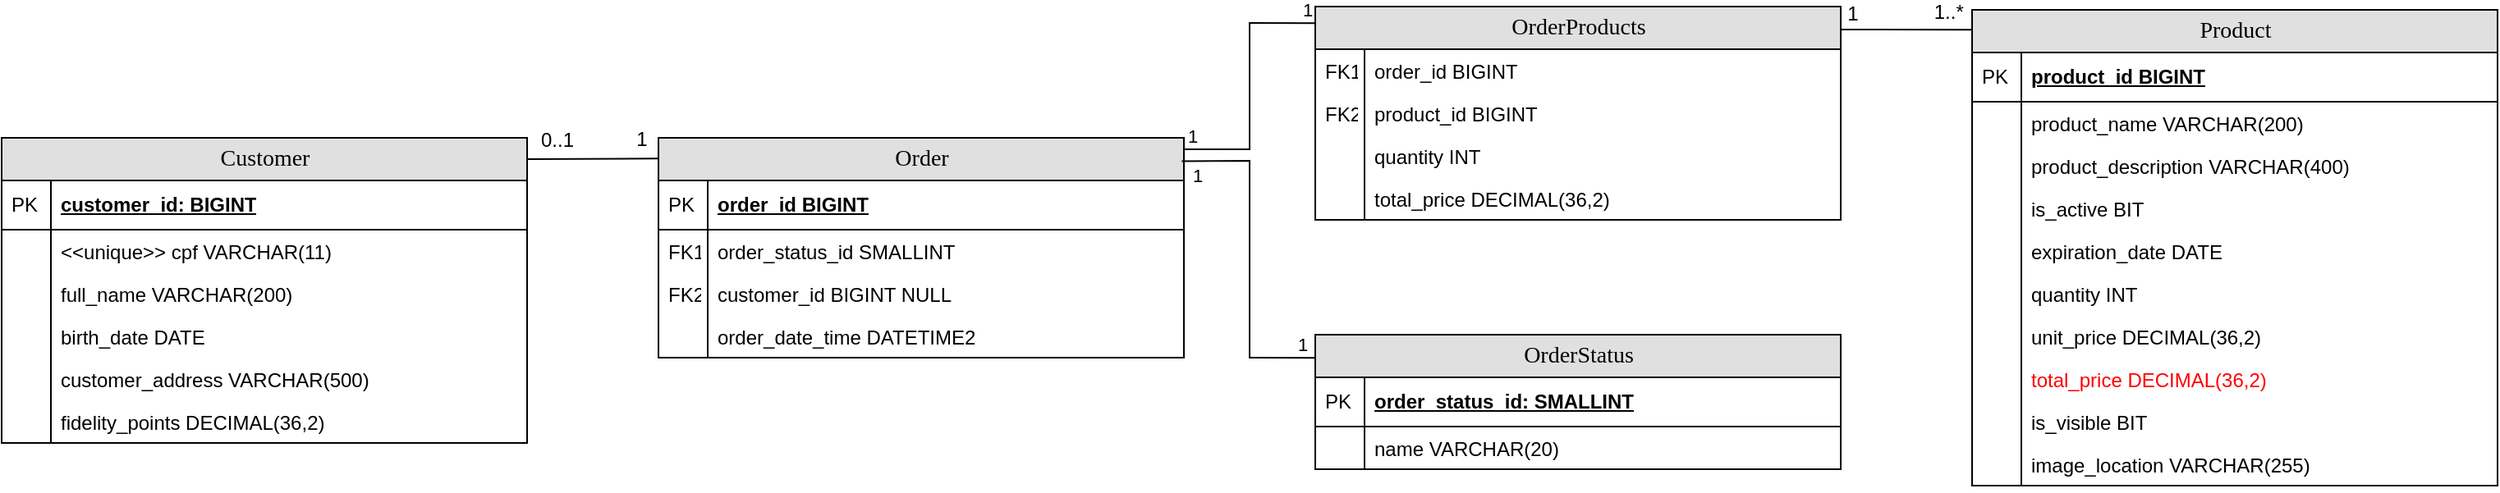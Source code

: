 <mxfile version="20.6.0" type="device"><diagram name="Page-1" id="e56a1550-8fbb-45ad-956c-1786394a9013"><mxGraphModel dx="2202" dy="572" grid="1" gridSize="10" guides="1" tooltips="1" connect="1" arrows="1" fold="1" page="1" pageScale="1" pageWidth="1100" pageHeight="850" background="none" math="0" shadow="0"><root><mxCell id="0"/><mxCell id="1" parent="0"/><mxCell id="2e49270ec7c68f3f-80" value="Customer" style="swimlane;html=1;fontStyle=0;childLayout=stackLayout;horizontal=1;startSize=26;fillColor=#e0e0e0;horizontalStack=0;resizeParent=1;resizeLast=0;collapsible=1;marginBottom=0;swimlaneFillColor=#ffffff;align=center;rounded=0;shadow=0;comic=0;labelBackgroundColor=none;strokeWidth=1;fontFamily=Verdana;fontSize=14" parent="1" vertex="1"><mxGeometry x="-1040" y="120" width="320" height="186" as="geometry"/></mxCell><mxCell id="2e49270ec7c68f3f-81" value="customer_id: BIGINT" style="shape=partialRectangle;top=0;left=0;right=0;bottom=1;html=1;align=left;verticalAlign=middle;fillColor=none;spacingLeft=34;spacingRight=4;whiteSpace=wrap;overflow=hidden;rotatable=0;points=[[0,0.5],[1,0.5]];portConstraint=eastwest;dropTarget=0;fontStyle=5;" parent="2e49270ec7c68f3f-80" vertex="1"><mxGeometry y="26" width="320" height="30" as="geometry"/></mxCell><mxCell id="2e49270ec7c68f3f-82" value="PK" style="shape=partialRectangle;top=0;left=0;bottom=0;html=1;fillColor=none;align=left;verticalAlign=middle;spacingLeft=4;spacingRight=4;whiteSpace=wrap;overflow=hidden;rotatable=0;points=[];portConstraint=eastwest;part=1;" parent="2e49270ec7c68f3f-81" vertex="1" connectable="0"><mxGeometry width="30" height="30" as="geometry"/></mxCell><mxCell id="2e49270ec7c68f3f-83" value="&amp;lt;&amp;lt;unique&amp;gt;&amp;gt; cpf VARCHAR(11)" style="shape=partialRectangle;top=0;left=0;right=0;bottom=0;html=1;align=left;verticalAlign=top;fillColor=none;spacingLeft=34;spacingRight=4;whiteSpace=wrap;overflow=hidden;rotatable=0;points=[[0,0.5],[1,0.5]];portConstraint=eastwest;dropTarget=0;" parent="2e49270ec7c68f3f-80" vertex="1"><mxGeometry y="56" width="320" height="26" as="geometry"/></mxCell><mxCell id="2e49270ec7c68f3f-84" value="" style="shape=partialRectangle;top=0;left=0;bottom=0;html=1;fillColor=none;align=left;verticalAlign=top;spacingLeft=4;spacingRight=4;whiteSpace=wrap;overflow=hidden;rotatable=0;points=[];portConstraint=eastwest;part=1;" parent="2e49270ec7c68f3f-83" vertex="1" connectable="0"><mxGeometry width="30" height="26" as="geometry"/></mxCell><mxCell id="2e49270ec7c68f3f-85" value="full_name VARCHAR(200)" style="shape=partialRectangle;top=0;left=0;right=0;bottom=0;html=1;align=left;verticalAlign=top;fillColor=none;spacingLeft=34;spacingRight=4;whiteSpace=wrap;overflow=hidden;rotatable=0;points=[[0,0.5],[1,0.5]];portConstraint=eastwest;dropTarget=0;" parent="2e49270ec7c68f3f-80" vertex="1"><mxGeometry y="82" width="320" height="26" as="geometry"/></mxCell><mxCell id="2e49270ec7c68f3f-86" value="" style="shape=partialRectangle;top=0;left=0;bottom=0;html=1;fillColor=none;align=left;verticalAlign=top;spacingLeft=4;spacingRight=4;whiteSpace=wrap;overflow=hidden;rotatable=0;points=[];portConstraint=eastwest;part=1;" parent="2e49270ec7c68f3f-85" vertex="1" connectable="0"><mxGeometry width="30" height="26" as="geometry"/></mxCell><mxCell id="2e49270ec7c68f3f-87" value="birth_date DATE" style="shape=partialRectangle;top=0;left=0;right=0;bottom=0;html=1;align=left;verticalAlign=top;fillColor=none;spacingLeft=34;spacingRight=4;whiteSpace=wrap;overflow=hidden;rotatable=0;points=[[0,0.5],[1,0.5]];portConstraint=eastwest;dropTarget=0;" parent="2e49270ec7c68f3f-80" vertex="1"><mxGeometry y="108" width="320" height="26" as="geometry"/></mxCell><mxCell id="2e49270ec7c68f3f-88" value="" style="shape=partialRectangle;top=0;left=0;bottom=0;html=1;fillColor=none;align=left;verticalAlign=top;spacingLeft=4;spacingRight=4;whiteSpace=wrap;overflow=hidden;rotatable=0;points=[];portConstraint=eastwest;part=1;" parent="2e49270ec7c68f3f-87" vertex="1" connectable="0"><mxGeometry width="30" height="26" as="geometry"/></mxCell><mxCell id="3CRR-4whuJt9V_NxzgfN-4" value="customer_address VARCHAR(500)" style="shape=partialRectangle;top=0;left=0;right=0;bottom=0;html=1;align=left;verticalAlign=top;fillColor=none;spacingLeft=34;spacingRight=4;whiteSpace=wrap;overflow=hidden;rotatable=0;points=[[0,0.5],[1,0.5]];portConstraint=eastwest;dropTarget=0;" parent="2e49270ec7c68f3f-80" vertex="1"><mxGeometry y="134" width="320" height="26" as="geometry"/></mxCell><mxCell id="3CRR-4whuJt9V_NxzgfN-5" value="" style="shape=partialRectangle;top=0;left=0;bottom=0;html=1;fillColor=none;align=left;verticalAlign=top;spacingLeft=4;spacingRight=4;whiteSpace=wrap;overflow=hidden;rotatable=0;points=[];portConstraint=eastwest;part=1;" parent="3CRR-4whuJt9V_NxzgfN-4" vertex="1" connectable="0"><mxGeometry width="30" height="26" as="geometry"/></mxCell><mxCell id="3CRR-4whuJt9V_NxzgfN-6" value="fidelity_points DECIMAL(36,2)" style="shape=partialRectangle;top=0;left=0;right=0;bottom=0;html=1;align=left;verticalAlign=top;fillColor=none;spacingLeft=34;spacingRight=4;whiteSpace=wrap;overflow=hidden;rotatable=0;points=[[0,0.5],[1,0.5]];portConstraint=eastwest;dropTarget=0;" parent="2e49270ec7c68f3f-80" vertex="1"><mxGeometry y="160" width="320" height="26" as="geometry"/></mxCell><mxCell id="3CRR-4whuJt9V_NxzgfN-7" value="" style="shape=partialRectangle;top=0;left=0;bottom=0;html=1;fillColor=none;align=left;verticalAlign=top;spacingLeft=4;spacingRight=4;whiteSpace=wrap;overflow=hidden;rotatable=0;points=[];portConstraint=eastwest;part=1;" parent="3CRR-4whuJt9V_NxzgfN-6" vertex="1" connectable="0"><mxGeometry width="30" height="26" as="geometry"/></mxCell><mxCell id="3CRR-4whuJt9V_NxzgfN-12" value="Product" style="swimlane;html=1;fontStyle=0;childLayout=stackLayout;horizontal=1;startSize=26;fillColor=#e0e0e0;horizontalStack=0;resizeParent=1;resizeLast=0;collapsible=1;marginBottom=0;swimlaneFillColor=#ffffff;align=center;rounded=0;shadow=0;comic=0;labelBackgroundColor=none;strokeWidth=1;fontFamily=Verdana;fontSize=14" parent="1" vertex="1"><mxGeometry x="160" y="42" width="320" height="290" as="geometry"/></mxCell><mxCell id="3CRR-4whuJt9V_NxzgfN-13" value="product_id BIGINT" style="shape=partialRectangle;top=0;left=0;right=0;bottom=1;html=1;align=left;verticalAlign=middle;fillColor=none;spacingLeft=34;spacingRight=4;whiteSpace=wrap;overflow=hidden;rotatable=0;points=[[0,0.5],[1,0.5]];portConstraint=eastwest;dropTarget=0;fontStyle=5;" parent="3CRR-4whuJt9V_NxzgfN-12" vertex="1"><mxGeometry y="26" width="320" height="30" as="geometry"/></mxCell><mxCell id="3CRR-4whuJt9V_NxzgfN-14" value="PK" style="shape=partialRectangle;top=0;left=0;bottom=0;html=1;fillColor=none;align=left;verticalAlign=middle;spacingLeft=4;spacingRight=4;whiteSpace=wrap;overflow=hidden;rotatable=0;points=[];portConstraint=eastwest;part=1;" parent="3CRR-4whuJt9V_NxzgfN-13" vertex="1" connectable="0"><mxGeometry width="30" height="30" as="geometry"/></mxCell><mxCell id="3CRR-4whuJt9V_NxzgfN-15" value="product_name VARCHAR(200)" style="shape=partialRectangle;top=0;left=0;right=0;bottom=0;html=1;align=left;verticalAlign=top;fillColor=none;spacingLeft=34;spacingRight=4;whiteSpace=wrap;overflow=hidden;rotatable=0;points=[[0,0.5],[1,0.5]];portConstraint=eastwest;dropTarget=0;" parent="3CRR-4whuJt9V_NxzgfN-12" vertex="1"><mxGeometry y="56" width="320" height="26" as="geometry"/></mxCell><mxCell id="3CRR-4whuJt9V_NxzgfN-16" value="" style="shape=partialRectangle;top=0;left=0;bottom=0;html=1;fillColor=none;align=left;verticalAlign=top;spacingLeft=4;spacingRight=4;whiteSpace=wrap;overflow=hidden;rotatable=0;points=[];portConstraint=eastwest;part=1;" parent="3CRR-4whuJt9V_NxzgfN-15" vertex="1" connectable="0"><mxGeometry width="30" height="26" as="geometry"/></mxCell><mxCell id="3CRR-4whuJt9V_NxzgfN-17" value="product_description VARCHAR(400)" style="shape=partialRectangle;top=0;left=0;right=0;bottom=0;html=1;align=left;verticalAlign=top;fillColor=none;spacingLeft=34;spacingRight=4;whiteSpace=wrap;overflow=hidden;rotatable=0;points=[[0,0.5],[1,0.5]];portConstraint=eastwest;dropTarget=0;" parent="3CRR-4whuJt9V_NxzgfN-12" vertex="1"><mxGeometry y="82" width="320" height="26" as="geometry"/></mxCell><mxCell id="3CRR-4whuJt9V_NxzgfN-18" value="" style="shape=partialRectangle;top=0;left=0;bottom=0;html=1;fillColor=none;align=left;verticalAlign=top;spacingLeft=4;spacingRight=4;whiteSpace=wrap;overflow=hidden;rotatable=0;points=[];portConstraint=eastwest;part=1;" parent="3CRR-4whuJt9V_NxzgfN-17" vertex="1" connectable="0"><mxGeometry width="30" height="26" as="geometry"/></mxCell><mxCell id="3CRR-4whuJt9V_NxzgfN-19" value="is_active BIT" style="shape=partialRectangle;top=0;left=0;right=0;bottom=0;html=1;align=left;verticalAlign=top;fillColor=none;spacingLeft=34;spacingRight=4;whiteSpace=wrap;overflow=hidden;rotatable=0;points=[[0,0.5],[1,0.5]];portConstraint=eastwest;dropTarget=0;" parent="3CRR-4whuJt9V_NxzgfN-12" vertex="1"><mxGeometry y="108" width="320" height="26" as="geometry"/></mxCell><mxCell id="3CRR-4whuJt9V_NxzgfN-20" value="" style="shape=partialRectangle;top=0;left=0;bottom=0;html=1;fillColor=none;align=left;verticalAlign=top;spacingLeft=4;spacingRight=4;whiteSpace=wrap;overflow=hidden;rotatable=0;points=[];portConstraint=eastwest;part=1;" parent="3CRR-4whuJt9V_NxzgfN-19" vertex="1" connectable="0"><mxGeometry width="30" height="26" as="geometry"/></mxCell><mxCell id="3CRR-4whuJt9V_NxzgfN-21" value="expiration_date DATE" style="shape=partialRectangle;top=0;left=0;right=0;bottom=0;html=1;align=left;verticalAlign=top;fillColor=none;spacingLeft=34;spacingRight=4;whiteSpace=wrap;overflow=hidden;rotatable=0;points=[[0,0.5],[1,0.5]];portConstraint=eastwest;dropTarget=0;" parent="3CRR-4whuJt9V_NxzgfN-12" vertex="1"><mxGeometry y="134" width="320" height="26" as="geometry"/></mxCell><mxCell id="3CRR-4whuJt9V_NxzgfN-22" value="" style="shape=partialRectangle;top=0;left=0;bottom=0;html=1;fillColor=none;align=left;verticalAlign=top;spacingLeft=4;spacingRight=4;whiteSpace=wrap;overflow=hidden;rotatable=0;points=[];portConstraint=eastwest;part=1;" parent="3CRR-4whuJt9V_NxzgfN-21" vertex="1" connectable="0"><mxGeometry width="30" height="26" as="geometry"/></mxCell><mxCell id="3CRR-4whuJt9V_NxzgfN-23" value="quantity INT" style="shape=partialRectangle;top=0;left=0;right=0;bottom=0;html=1;align=left;verticalAlign=top;fillColor=none;spacingLeft=34;spacingRight=4;whiteSpace=wrap;overflow=hidden;rotatable=0;points=[[0,0.5],[1,0.5]];portConstraint=eastwest;dropTarget=0;" parent="3CRR-4whuJt9V_NxzgfN-12" vertex="1"><mxGeometry y="160" width="320" height="26" as="geometry"/></mxCell><mxCell id="3CRR-4whuJt9V_NxzgfN-24" value="" style="shape=partialRectangle;top=0;left=0;bottom=0;html=1;fillColor=none;align=left;verticalAlign=top;spacingLeft=4;spacingRight=4;whiteSpace=wrap;overflow=hidden;rotatable=0;points=[];portConstraint=eastwest;part=1;" parent="3CRR-4whuJt9V_NxzgfN-23" vertex="1" connectable="0"><mxGeometry width="30" height="26" as="geometry"/></mxCell><mxCell id="3CRR-4whuJt9V_NxzgfN-52" value="unit_price DECIMAL(36,2)" style="shape=partialRectangle;top=0;left=0;right=0;bottom=0;html=1;align=left;verticalAlign=top;fillColor=none;spacingLeft=34;spacingRight=4;whiteSpace=wrap;overflow=hidden;rotatable=0;points=[[0,0.5],[1,0.5]];portConstraint=eastwest;dropTarget=0;" parent="3CRR-4whuJt9V_NxzgfN-12" vertex="1"><mxGeometry y="186" width="320" height="26" as="geometry"/></mxCell><mxCell id="3CRR-4whuJt9V_NxzgfN-53" value="" style="shape=partialRectangle;top=0;left=0;bottom=0;html=1;fillColor=none;align=left;verticalAlign=top;spacingLeft=4;spacingRight=4;whiteSpace=wrap;overflow=hidden;rotatable=0;points=[];portConstraint=eastwest;part=1;" parent="3CRR-4whuJt9V_NxzgfN-52" vertex="1" connectable="0"><mxGeometry width="30" height="26" as="geometry"/></mxCell><mxCell id="3CRR-4whuJt9V_NxzgfN-54" value="&lt;font color=&quot;#FF0000&quot;&gt;total_price DECIMAL(36,2)&lt;/font&gt;" style="shape=partialRectangle;top=0;left=0;right=0;bottom=0;html=1;align=left;verticalAlign=top;fillColor=none;spacingLeft=34;spacingRight=4;whiteSpace=wrap;overflow=hidden;rotatable=0;points=[[0,0.5],[1,0.5]];portConstraint=eastwest;dropTarget=0;" parent="3CRR-4whuJt9V_NxzgfN-12" vertex="1"><mxGeometry y="212" width="320" height="26" as="geometry"/></mxCell><mxCell id="3CRR-4whuJt9V_NxzgfN-55" value="" style="shape=partialRectangle;top=0;left=0;bottom=0;html=1;fillColor=none;align=left;verticalAlign=top;spacingLeft=4;spacingRight=4;whiteSpace=wrap;overflow=hidden;rotatable=0;points=[];portConstraint=eastwest;part=1;" parent="3CRR-4whuJt9V_NxzgfN-54" vertex="1" connectable="0"><mxGeometry width="30" height="26" as="geometry"/></mxCell><mxCell id="3CRR-4whuJt9V_NxzgfN-56" value="is_visible BIT" style="shape=partialRectangle;top=0;left=0;right=0;bottom=0;html=1;align=left;verticalAlign=top;fillColor=none;spacingLeft=34;spacingRight=4;whiteSpace=wrap;overflow=hidden;rotatable=0;points=[[0,0.5],[1,0.5]];portConstraint=eastwest;dropTarget=0;" parent="3CRR-4whuJt9V_NxzgfN-12" vertex="1"><mxGeometry y="238" width="320" height="26" as="geometry"/></mxCell><mxCell id="3CRR-4whuJt9V_NxzgfN-57" value="" style="shape=partialRectangle;top=0;left=0;bottom=0;html=1;fillColor=none;align=left;verticalAlign=top;spacingLeft=4;spacingRight=4;whiteSpace=wrap;overflow=hidden;rotatable=0;points=[];portConstraint=eastwest;part=1;" parent="3CRR-4whuJt9V_NxzgfN-56" vertex="1" connectable="0"><mxGeometry width="30" height="26" as="geometry"/></mxCell><mxCell id="3CRR-4whuJt9V_NxzgfN-58" value="image_location VARCHAR(255)" style="shape=partialRectangle;top=0;left=0;right=0;bottom=0;html=1;align=left;verticalAlign=top;fillColor=none;spacingLeft=34;spacingRight=4;whiteSpace=wrap;overflow=hidden;rotatable=0;points=[[0,0.5],[1,0.5]];portConstraint=eastwest;dropTarget=0;" parent="3CRR-4whuJt9V_NxzgfN-12" vertex="1"><mxGeometry y="264" width="320" height="26" as="geometry"/></mxCell><mxCell id="3CRR-4whuJt9V_NxzgfN-59" value="" style="shape=partialRectangle;top=0;left=0;bottom=0;html=1;fillColor=none;align=left;verticalAlign=top;spacingLeft=4;spacingRight=4;whiteSpace=wrap;overflow=hidden;rotatable=0;points=[];portConstraint=eastwest;part=1;" parent="3CRR-4whuJt9V_NxzgfN-58" vertex="1" connectable="0"><mxGeometry width="30" height="26" as="geometry"/></mxCell><mxCell id="3CRR-4whuJt9V_NxzgfN-25" value="Order" style="swimlane;html=1;fontStyle=0;childLayout=stackLayout;horizontal=1;startSize=26;fillColor=#e0e0e0;horizontalStack=0;resizeParent=1;resizeLast=0;collapsible=1;marginBottom=0;swimlaneFillColor=#ffffff;align=center;rounded=0;shadow=0;comic=0;labelBackgroundColor=none;strokeWidth=1;fontFamily=Verdana;fontSize=14" parent="1" vertex="1"><mxGeometry x="-640" y="120" width="320" height="134" as="geometry"/></mxCell><mxCell id="3CRR-4whuJt9V_NxzgfN-26" value="order_id BIGINT" style="shape=partialRectangle;top=0;left=0;right=0;bottom=1;html=1;align=left;verticalAlign=middle;fillColor=none;spacingLeft=34;spacingRight=4;whiteSpace=wrap;overflow=hidden;rotatable=0;points=[[0,0.5],[1,0.5]];portConstraint=eastwest;dropTarget=0;fontStyle=5;" parent="3CRR-4whuJt9V_NxzgfN-25" vertex="1"><mxGeometry y="26" width="320" height="30" as="geometry"/></mxCell><mxCell id="3CRR-4whuJt9V_NxzgfN-27" value="PK" style="shape=partialRectangle;top=0;left=0;bottom=0;html=1;fillColor=none;align=left;verticalAlign=middle;spacingLeft=4;spacingRight=4;whiteSpace=wrap;overflow=hidden;rotatable=0;points=[];portConstraint=eastwest;part=1;" parent="3CRR-4whuJt9V_NxzgfN-26" vertex="1" connectable="0"><mxGeometry width="30" height="30" as="geometry"/></mxCell><mxCell id="3CRR-4whuJt9V_NxzgfN-30" value="order_status_id SMALLINT" style="shape=partialRectangle;top=0;left=0;right=0;bottom=0;html=1;align=left;verticalAlign=top;fillColor=none;spacingLeft=34;spacingRight=4;whiteSpace=wrap;overflow=hidden;rotatable=0;points=[[0,0.5],[1,0.5]];portConstraint=eastwest;dropTarget=0;" parent="3CRR-4whuJt9V_NxzgfN-25" vertex="1"><mxGeometry y="56" width="320" height="26" as="geometry"/></mxCell><mxCell id="3CRR-4whuJt9V_NxzgfN-31" value="FK1" style="shape=partialRectangle;top=0;left=0;bottom=0;html=1;fillColor=none;align=left;verticalAlign=top;spacingLeft=4;spacingRight=4;whiteSpace=wrap;overflow=hidden;rotatable=0;points=[];portConstraint=eastwest;part=1;" parent="3CRR-4whuJt9V_NxzgfN-30" vertex="1" connectable="0"><mxGeometry width="30" height="26" as="geometry"/></mxCell><mxCell id="3CRR-4whuJt9V_NxzgfN-32" value="customer_id BIGINT NULL" style="shape=partialRectangle;top=0;left=0;right=0;bottom=0;html=1;align=left;verticalAlign=top;fillColor=none;spacingLeft=34;spacingRight=4;whiteSpace=wrap;overflow=hidden;rotatable=0;points=[[0,0.5],[1,0.5]];portConstraint=eastwest;dropTarget=0;" parent="3CRR-4whuJt9V_NxzgfN-25" vertex="1"><mxGeometry y="82" width="320" height="26" as="geometry"/></mxCell><mxCell id="3CRR-4whuJt9V_NxzgfN-33" value="FK2" style="shape=partialRectangle;top=0;left=0;bottom=0;html=1;fillColor=none;align=left;verticalAlign=top;spacingLeft=4;spacingRight=4;whiteSpace=wrap;overflow=hidden;rotatable=0;points=[];portConstraint=eastwest;part=1;" parent="3CRR-4whuJt9V_NxzgfN-32" vertex="1" connectable="0"><mxGeometry width="30" height="26" as="geometry"/></mxCell><mxCell id="3CRR-4whuJt9V_NxzgfN-34" value="order_date_time DATETIME2" style="shape=partialRectangle;top=0;left=0;right=0;bottom=0;html=1;align=left;verticalAlign=top;fillColor=none;spacingLeft=34;spacingRight=4;whiteSpace=wrap;overflow=hidden;rotatable=0;points=[[0,0.5],[1,0.5]];portConstraint=eastwest;dropTarget=0;" parent="3CRR-4whuJt9V_NxzgfN-25" vertex="1"><mxGeometry y="108" width="320" height="26" as="geometry"/></mxCell><mxCell id="3CRR-4whuJt9V_NxzgfN-35" value="" style="shape=partialRectangle;top=0;left=0;bottom=0;html=1;fillColor=none;align=left;verticalAlign=top;spacingLeft=4;spacingRight=4;whiteSpace=wrap;overflow=hidden;rotatable=0;points=[];portConstraint=eastwest;part=1;" parent="3CRR-4whuJt9V_NxzgfN-34" vertex="1" connectable="0"><mxGeometry width="30" height="26" as="geometry"/></mxCell><mxCell id="3CRR-4whuJt9V_NxzgfN-38" value="OrderStatus" style="swimlane;html=1;fontStyle=0;childLayout=stackLayout;horizontal=1;startSize=26;fillColor=#e0e0e0;horizontalStack=0;resizeParent=1;resizeLast=0;collapsible=1;marginBottom=0;swimlaneFillColor=#ffffff;align=center;rounded=0;shadow=0;comic=0;labelBackgroundColor=none;strokeWidth=1;fontFamily=Verdana;fontSize=14" parent="1" vertex="1"><mxGeometry x="-240" y="240" width="320" height="82" as="geometry"/></mxCell><mxCell id="3CRR-4whuJt9V_NxzgfN-39" value="order_status_id: SMALLINT" style="shape=partialRectangle;top=0;left=0;right=0;bottom=1;html=1;align=left;verticalAlign=middle;fillColor=none;spacingLeft=34;spacingRight=4;whiteSpace=wrap;overflow=hidden;rotatable=0;points=[[0,0.5],[1,0.5]];portConstraint=eastwest;dropTarget=0;fontStyle=5;" parent="3CRR-4whuJt9V_NxzgfN-38" vertex="1"><mxGeometry y="26" width="320" height="30" as="geometry"/></mxCell><mxCell id="3CRR-4whuJt9V_NxzgfN-40" value="PK" style="shape=partialRectangle;top=0;left=0;bottom=0;html=1;fillColor=none;align=left;verticalAlign=middle;spacingLeft=4;spacingRight=4;whiteSpace=wrap;overflow=hidden;rotatable=0;points=[];portConstraint=eastwest;part=1;" parent="3CRR-4whuJt9V_NxzgfN-39" vertex="1" connectable="0"><mxGeometry width="30" height="30" as="geometry"/></mxCell><mxCell id="3CRR-4whuJt9V_NxzgfN-43" value="name VARCHAR(20)" style="shape=partialRectangle;top=0;left=0;right=0;bottom=0;html=1;align=left;verticalAlign=top;fillColor=none;spacingLeft=34;spacingRight=4;whiteSpace=wrap;overflow=hidden;rotatable=0;points=[[0,0.5],[1,0.5]];portConstraint=eastwest;dropTarget=0;" parent="3CRR-4whuJt9V_NxzgfN-38" vertex="1"><mxGeometry y="56" width="320" height="26" as="geometry"/></mxCell><mxCell id="3CRR-4whuJt9V_NxzgfN-44" value="" style="shape=partialRectangle;top=0;left=0;bottom=0;html=1;fillColor=none;align=left;verticalAlign=top;spacingLeft=4;spacingRight=4;whiteSpace=wrap;overflow=hidden;rotatable=0;points=[];portConstraint=eastwest;part=1;" parent="3CRR-4whuJt9V_NxzgfN-43" vertex="1" connectable="0"><mxGeometry width="30" height="26" as="geometry"/></mxCell><mxCell id="3CRR-4whuJt9V_NxzgfN-68" value="OrderProducts" style="swimlane;html=1;fontStyle=0;childLayout=stackLayout;horizontal=1;startSize=26;fillColor=#e0e0e0;horizontalStack=0;resizeParent=1;resizeLast=0;collapsible=1;marginBottom=0;swimlaneFillColor=#ffffff;align=center;rounded=0;shadow=0;comic=0;labelBackgroundColor=none;strokeWidth=1;fontFamily=Verdana;fontSize=14" parent="1" vertex="1"><mxGeometry x="-240" y="40" width="320" height="130" as="geometry"/></mxCell><mxCell id="3CRR-4whuJt9V_NxzgfN-71" value="order_id BIGINT" style="shape=partialRectangle;top=0;left=0;right=0;bottom=0;html=1;align=left;verticalAlign=top;fillColor=none;spacingLeft=34;spacingRight=4;whiteSpace=wrap;overflow=hidden;rotatable=0;points=[[0,0.5],[1,0.5]];portConstraint=eastwest;dropTarget=0;" parent="3CRR-4whuJt9V_NxzgfN-68" vertex="1"><mxGeometry y="26" width="320" height="26" as="geometry"/></mxCell><mxCell id="3CRR-4whuJt9V_NxzgfN-72" value="FK1" style="shape=partialRectangle;top=0;left=0;bottom=0;html=1;fillColor=none;align=left;verticalAlign=top;spacingLeft=4;spacingRight=4;whiteSpace=wrap;overflow=hidden;rotatable=0;points=[];portConstraint=eastwest;part=1;" parent="3CRR-4whuJt9V_NxzgfN-71" vertex="1" connectable="0"><mxGeometry width="30" height="26" as="geometry"/></mxCell><mxCell id="3CRR-4whuJt9V_NxzgfN-73" value="product_id BIGINT" style="shape=partialRectangle;top=0;left=0;right=0;bottom=0;html=1;align=left;verticalAlign=top;fillColor=none;spacingLeft=34;spacingRight=4;whiteSpace=wrap;overflow=hidden;rotatable=0;points=[[0,0.5],[1,0.5]];portConstraint=eastwest;dropTarget=0;" parent="3CRR-4whuJt9V_NxzgfN-68" vertex="1"><mxGeometry y="52" width="320" height="26" as="geometry"/></mxCell><mxCell id="3CRR-4whuJt9V_NxzgfN-74" value="FK2" style="shape=partialRectangle;top=0;left=0;bottom=0;html=1;fillColor=none;align=left;verticalAlign=top;spacingLeft=4;spacingRight=4;whiteSpace=wrap;overflow=hidden;rotatable=0;points=[];portConstraint=eastwest;part=1;" parent="3CRR-4whuJt9V_NxzgfN-73" vertex="1" connectable="0"><mxGeometry width="30" height="26" as="geometry"/></mxCell><mxCell id="3CRR-4whuJt9V_NxzgfN-75" value="quantity INT" style="shape=partialRectangle;top=0;left=0;right=0;bottom=0;html=1;align=left;verticalAlign=top;fillColor=none;spacingLeft=34;spacingRight=4;whiteSpace=wrap;overflow=hidden;rotatable=0;points=[[0,0.5],[1,0.5]];portConstraint=eastwest;dropTarget=0;" parent="3CRR-4whuJt9V_NxzgfN-68" vertex="1"><mxGeometry y="78" width="320" height="26" as="geometry"/></mxCell><mxCell id="3CRR-4whuJt9V_NxzgfN-76" value="" style="shape=partialRectangle;top=0;left=0;bottom=0;html=1;fillColor=none;align=left;verticalAlign=top;spacingLeft=4;spacingRight=4;whiteSpace=wrap;overflow=hidden;rotatable=0;points=[];portConstraint=eastwest;part=1;" parent="3CRR-4whuJt9V_NxzgfN-75" vertex="1" connectable="0"><mxGeometry width="30" height="26" as="geometry"/></mxCell><mxCell id="3CRR-4whuJt9V_NxzgfN-77" value="total_price DECIMAL(36,2)" style="shape=partialRectangle;top=0;left=0;right=0;bottom=0;html=1;align=left;verticalAlign=top;fillColor=none;spacingLeft=34;spacingRight=4;whiteSpace=wrap;overflow=hidden;rotatable=0;points=[[0,0.5],[1,0.5]];portConstraint=eastwest;dropTarget=0;" parent="3CRR-4whuJt9V_NxzgfN-68" vertex="1"><mxGeometry y="104" width="320" height="26" as="geometry"/></mxCell><mxCell id="3CRR-4whuJt9V_NxzgfN-78" value="" style="shape=partialRectangle;top=0;left=0;bottom=0;html=1;fillColor=none;align=left;verticalAlign=top;spacingLeft=4;spacingRight=4;whiteSpace=wrap;overflow=hidden;rotatable=0;points=[];portConstraint=eastwest;part=1;" parent="3CRR-4whuJt9V_NxzgfN-77" vertex="1" connectable="0"><mxGeometry width="30" height="26" as="geometry"/></mxCell><mxCell id="3CRR-4whuJt9V_NxzgfN-82" value="" style="endArrow=none;shadow=0;strokeWidth=1;rounded=0;endFill=0;edgeStyle=elbowEdgeStyle;elbow=vertical;exitX=-0.001;exitY=0.094;exitDx=0;exitDy=0;exitPerimeter=0;entryX=1;entryY=0.07;entryDx=0;entryDy=0;entryPerimeter=0;" parent="1" source="3CRR-4whuJt9V_NxzgfN-25" target="2e49270ec7c68f3f-80" edge="1"><mxGeometry x="0.5" y="41" relative="1" as="geometry"><mxPoint x="-401.12" y="306.144" as="sourcePoint"/><mxPoint x="-700" y="130" as="targetPoint"/><mxPoint x="-40" y="32" as="offset"/><Array as="points"><mxPoint x="-690" y="133"/></Array></mxGeometry></mxCell><mxCell id="3CRR-4whuJt9V_NxzgfN-83" value="1" style="resizable=0;align=left;verticalAlign=bottom;labelBackgroundColor=none;fontSize=12;" parent="3CRR-4whuJt9V_NxzgfN-82" connectable="0" vertex="1"><mxGeometry x="-1" relative="1" as="geometry"><mxPoint x="-15" y="-3" as="offset"/></mxGeometry></mxCell><mxCell id="3CRR-4whuJt9V_NxzgfN-84" value="0..1" style="resizable=0;align=right;verticalAlign=bottom;labelBackgroundColor=none;fontSize=12;" parent="3CRR-4whuJt9V_NxzgfN-82" connectable="0" vertex="1"><mxGeometry x="1" relative="1" as="geometry"><mxPoint x="30" y="-3" as="offset"/></mxGeometry></mxCell><mxCell id="3CRR-4whuJt9V_NxzgfN-91" value="" style="endArrow=none;shadow=0;strokeWidth=1;rounded=0;endFill=0;edgeStyle=elbowEdgeStyle;elbow=vertical;exitX=-0.001;exitY=0.042;exitDx=0;exitDy=0;exitPerimeter=0;entryX=1.001;entryY=0.109;entryDx=0;entryDy=0;entryPerimeter=0;" parent="1" source="3CRR-4whuJt9V_NxzgfN-12" target="3CRR-4whuJt9V_NxzgfN-68" edge="1"><mxGeometry x="0.5" y="41" relative="1" as="geometry"><mxPoint x="180.64" y="38.9" as="sourcePoint"/><mxPoint x="100" y="39.998" as="targetPoint"/><mxPoint x="-40" y="32" as="offset"/><Array as="points"><mxPoint x="120" y="54"/></Array></mxGeometry></mxCell><mxCell id="3CRR-4whuJt9V_NxzgfN-92" value="1..*" style="resizable=0;align=left;verticalAlign=bottom;labelBackgroundColor=none;fontSize=12;" parent="3CRR-4whuJt9V_NxzgfN-91" connectable="0" vertex="1"><mxGeometry x="-1" relative="1" as="geometry"><mxPoint x="-25" y="-2" as="offset"/></mxGeometry></mxCell><mxCell id="3CRR-4whuJt9V_NxzgfN-93" value="1" style="resizable=0;align=right;verticalAlign=bottom;labelBackgroundColor=none;fontSize=12;" parent="3CRR-4whuJt9V_NxzgfN-91" connectable="0" vertex="1"><mxGeometry x="1" relative="1" as="geometry"><mxPoint x="12" y="-1" as="offset"/></mxGeometry></mxCell><mxCell id="3CRR-4whuJt9V_NxzgfN-106" value="" style="endArrow=none;html=1;rounded=0;fontColor=#FF0000;exitX=0.996;exitY=0.106;exitDx=0;exitDy=0;exitPerimeter=0;entryX=-0.001;entryY=0.173;entryDx=0;entryDy=0;entryPerimeter=0;" parent="1" source="3CRR-4whuJt9V_NxzgfN-25" target="3CRR-4whuJt9V_NxzgfN-38" edge="1"><mxGeometry width="50" height="50" relative="1" as="geometry"><mxPoint x="-190" y="330" as="sourcePoint"/><mxPoint x="-400" y="520" as="targetPoint"/><Array as="points"><mxPoint x="-280" y="134"/><mxPoint x="-280" y="200"/><mxPoint x="-280" y="254"/></Array></mxGeometry></mxCell><mxCell id="3CRR-4whuJt9V_NxzgfN-107" value="&lt;font color=&quot;#000000&quot;&gt;1&lt;/font&gt;" style="edgeLabel;html=1;align=center;verticalAlign=middle;resizable=0;points=[];fontColor=#FF0000;" parent="3CRR-4whuJt9V_NxzgfN-106" vertex="1" connectable="0"><mxGeometry x="-0.585" y="1" relative="1" as="geometry"><mxPoint x="-33" y="9" as="offset"/></mxGeometry></mxCell><mxCell id="3CRR-4whuJt9V_NxzgfN-109" value="1" style="edgeLabel;html=1;align=center;verticalAlign=middle;resizable=0;points=[];fontColor=#000000;" parent="3CRR-4whuJt9V_NxzgfN-106" vertex="1" connectable="0"><mxGeometry x="0.898" y="-1" relative="1" as="geometry"><mxPoint x="3" y="-9" as="offset"/></mxGeometry></mxCell><mxCell id="3CRR-4whuJt9V_NxzgfN-111" value="" style="endArrow=none;html=1;rounded=0;fontColor=#FF0000;exitX=1.001;exitY=0.052;exitDx=0;exitDy=0;exitPerimeter=0;entryX=-0.001;entryY=0.078;entryDx=0;entryDy=0;entryPerimeter=0;" parent="1" source="3CRR-4whuJt9V_NxzgfN-25" target="3CRR-4whuJt9V_NxzgfN-68" edge="1"><mxGeometry width="50" height="50" relative="1" as="geometry"><mxPoint x="-311.28" y="144.204" as="sourcePoint"/><mxPoint x="-230.32" y="264.186" as="targetPoint"/><Array as="points"><mxPoint x="-280" y="127"/><mxPoint x="-280" y="50"/></Array></mxGeometry></mxCell><mxCell id="3CRR-4whuJt9V_NxzgfN-112" value="&lt;font color=&quot;#000000&quot;&gt;1&lt;/font&gt;" style="edgeLabel;html=1;align=center;verticalAlign=middle;resizable=0;points=[];fontColor=#FF0000;" parent="3CRR-4whuJt9V_NxzgfN-111" vertex="1" connectable="0"><mxGeometry x="-0.585" y="1" relative="1" as="geometry"><mxPoint x="-28" y="-7" as="offset"/></mxGeometry></mxCell><mxCell id="3CRR-4whuJt9V_NxzgfN-113" value="1" style="edgeLabel;html=1;align=center;verticalAlign=middle;resizable=0;points=[];fontColor=#000000;" parent="3CRR-4whuJt9V_NxzgfN-111" vertex="1" connectable="0"><mxGeometry x="0.898" y="-1" relative="1" as="geometry"><mxPoint x="3" y="-9" as="offset"/></mxGeometry></mxCell></root></mxGraphModel></diagram></mxfile>